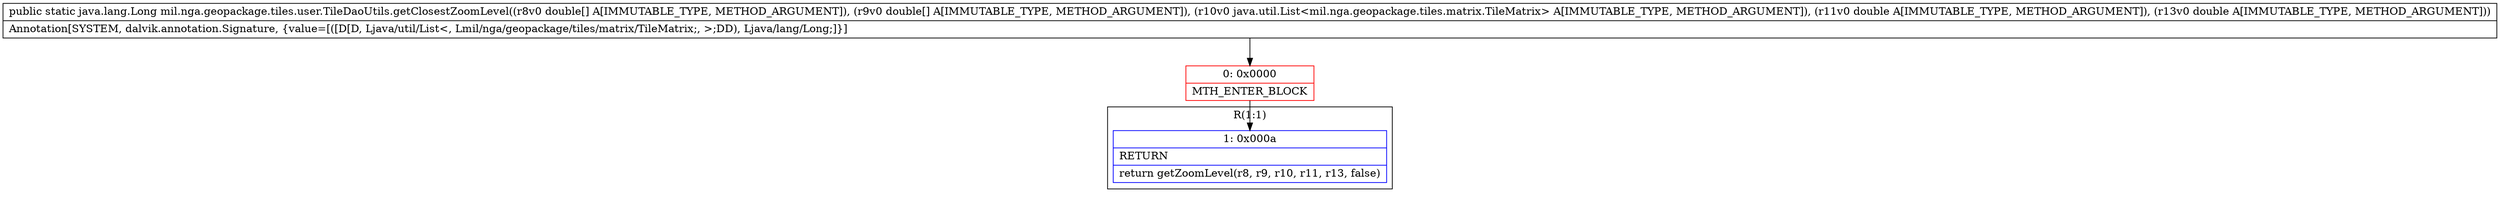 digraph "CFG formil.nga.geopackage.tiles.user.TileDaoUtils.getClosestZoomLevel([D[DLjava\/util\/List;DD)Ljava\/lang\/Long;" {
subgraph cluster_Region_1598518925 {
label = "R(1:1)";
node [shape=record,color=blue];
Node_1 [shape=record,label="{1\:\ 0x000a|RETURN\l|return getZoomLevel(r8, r9, r10, r11, r13, false)\l}"];
}
Node_0 [shape=record,color=red,label="{0\:\ 0x0000|MTH_ENTER_BLOCK\l}"];
MethodNode[shape=record,label="{public static java.lang.Long mil.nga.geopackage.tiles.user.TileDaoUtils.getClosestZoomLevel((r8v0 double[] A[IMMUTABLE_TYPE, METHOD_ARGUMENT]), (r9v0 double[] A[IMMUTABLE_TYPE, METHOD_ARGUMENT]), (r10v0 java.util.List\<mil.nga.geopackage.tiles.matrix.TileMatrix\> A[IMMUTABLE_TYPE, METHOD_ARGUMENT]), (r11v0 double A[IMMUTABLE_TYPE, METHOD_ARGUMENT]), (r13v0 double A[IMMUTABLE_TYPE, METHOD_ARGUMENT]))  | Annotation[SYSTEM, dalvik.annotation.Signature, \{value=[([D[D, Ljava\/util\/List\<, Lmil\/nga\/geopackage\/tiles\/matrix\/TileMatrix;, \>;DD), Ljava\/lang\/Long;]\}]\l}"];
MethodNode -> Node_0;
Node_0 -> Node_1;
}

